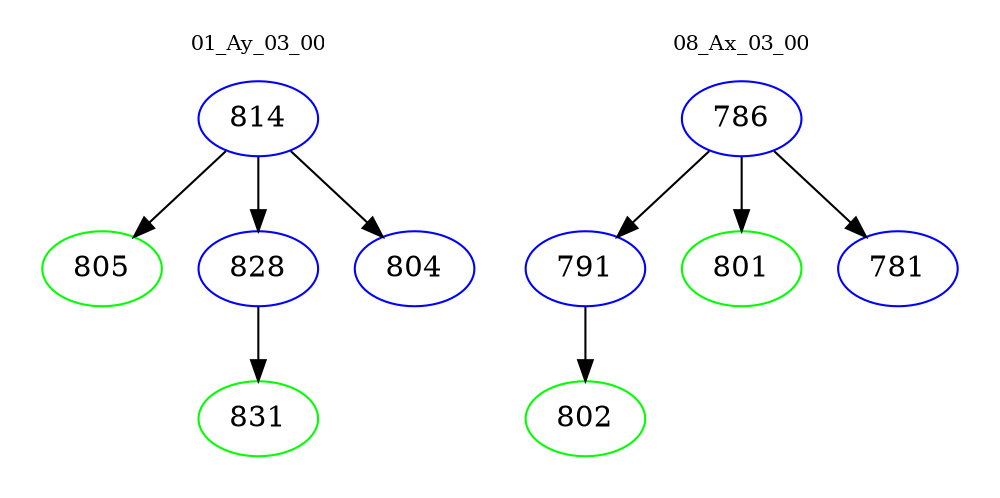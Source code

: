 digraph{
subgraph cluster_0 {
color = white
label = "01_Ay_03_00";
fontsize=10;
T0_814 [label="814", color="blue"]
T0_814 -> T0_805 [color="black"]
T0_805 [label="805", color="green"]
T0_814 -> T0_828 [color="black"]
T0_828 [label="828", color="blue"]
T0_828 -> T0_831 [color="black"]
T0_831 [label="831", color="green"]
T0_814 -> T0_804 [color="black"]
T0_804 [label="804", color="blue"]
}
subgraph cluster_1 {
color = white
label = "08_Ax_03_00";
fontsize=10;
T1_786 [label="786", color="blue"]
T1_786 -> T1_791 [color="black"]
T1_791 [label="791", color="blue"]
T1_791 -> T1_802 [color="black"]
T1_802 [label="802", color="green"]
T1_786 -> T1_801 [color="black"]
T1_801 [label="801", color="green"]
T1_786 -> T1_781 [color="black"]
T1_781 [label="781", color="blue"]
}
}
